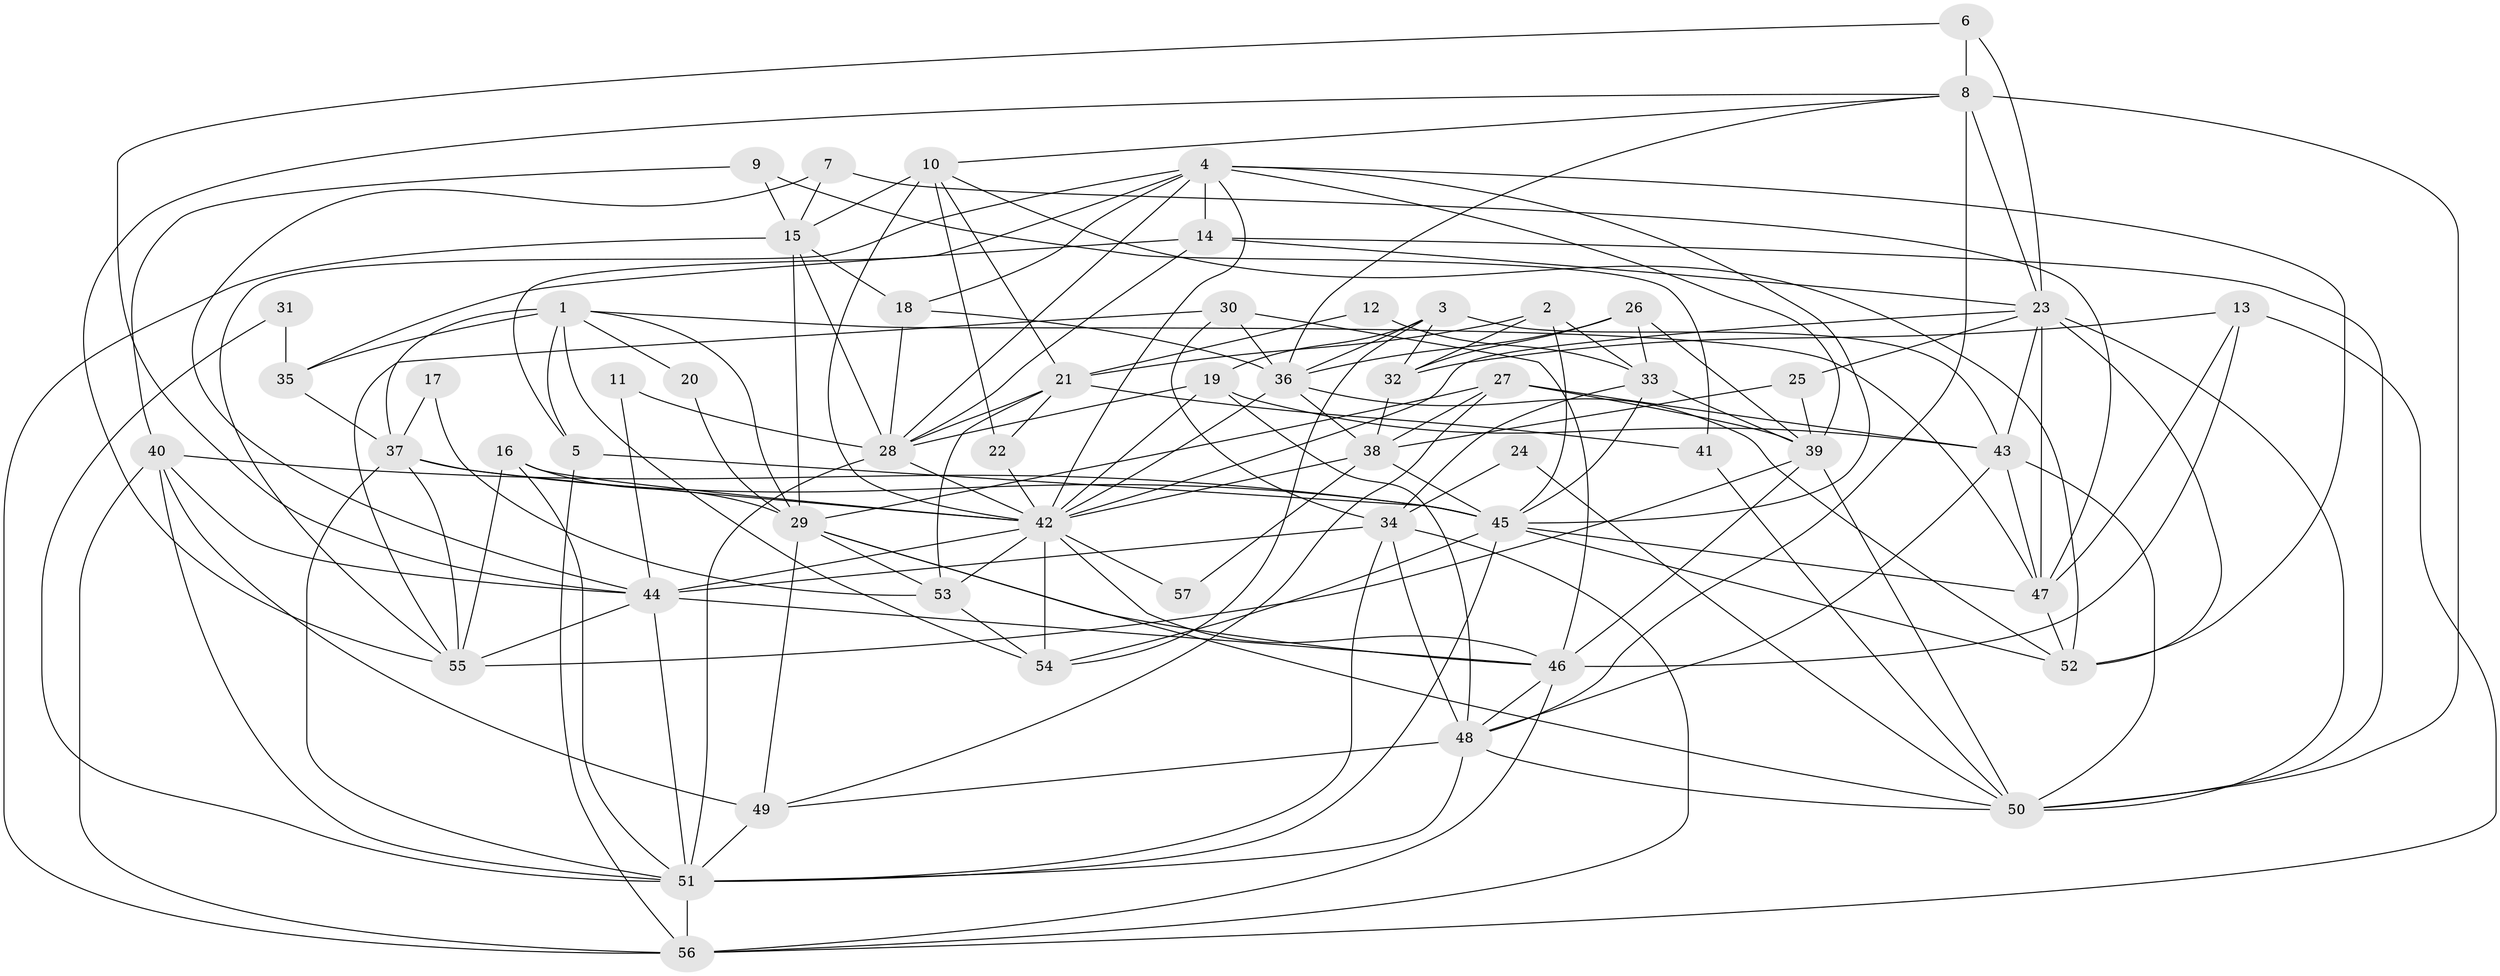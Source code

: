 // original degree distribution, {5: 0.17391304347826086, 3: 0.20869565217391303, 6: 0.10434782608695652, 2: 0.1565217391304348, 4: 0.3130434782608696, 7: 0.034782608695652174, 8: 0.008695652173913044}
// Generated by graph-tools (version 1.1) at 2025/50/03/09/25 03:50:13]
// undirected, 57 vertices, 164 edges
graph export_dot {
graph [start="1"]
  node [color=gray90,style=filled];
  1;
  2;
  3;
  4;
  5;
  6;
  7;
  8;
  9;
  10;
  11;
  12;
  13;
  14;
  15;
  16;
  17;
  18;
  19;
  20;
  21;
  22;
  23;
  24;
  25;
  26;
  27;
  28;
  29;
  30;
  31;
  32;
  33;
  34;
  35;
  36;
  37;
  38;
  39;
  40;
  41;
  42;
  43;
  44;
  45;
  46;
  47;
  48;
  49;
  50;
  51;
  52;
  53;
  54;
  55;
  56;
  57;
  1 -- 5 [weight=1.0];
  1 -- 20 [weight=1.0];
  1 -- 29 [weight=1.0];
  1 -- 35 [weight=1.0];
  1 -- 37 [weight=1.0];
  1 -- 47 [weight=1.0];
  1 -- 54 [weight=1.0];
  2 -- 21 [weight=1.0];
  2 -- 32 [weight=1.0];
  2 -- 33 [weight=1.0];
  2 -- 45 [weight=1.0];
  3 -- 19 [weight=1.0];
  3 -- 32 [weight=1.0];
  3 -- 36 [weight=1.0];
  3 -- 43 [weight=1.0];
  3 -- 54 [weight=1.0];
  4 -- 5 [weight=1.0];
  4 -- 14 [weight=1.0];
  4 -- 18 [weight=1.0];
  4 -- 28 [weight=1.0];
  4 -- 39 [weight=1.0];
  4 -- 42 [weight=1.0];
  4 -- 45 [weight=1.0];
  4 -- 52 [weight=1.0];
  4 -- 55 [weight=1.0];
  5 -- 45 [weight=1.0];
  5 -- 56 [weight=1.0];
  6 -- 8 [weight=1.0];
  6 -- 23 [weight=1.0];
  6 -- 44 [weight=1.0];
  7 -- 15 [weight=1.0];
  7 -- 44 [weight=1.0];
  7 -- 47 [weight=1.0];
  8 -- 10 [weight=1.0];
  8 -- 23 [weight=1.0];
  8 -- 36 [weight=1.0];
  8 -- 48 [weight=1.0];
  8 -- 50 [weight=2.0];
  8 -- 55 [weight=1.0];
  9 -- 15 [weight=1.0];
  9 -- 40 [weight=1.0];
  9 -- 41 [weight=1.0];
  10 -- 15 [weight=1.0];
  10 -- 21 [weight=1.0];
  10 -- 22 [weight=1.0];
  10 -- 42 [weight=1.0];
  10 -- 52 [weight=1.0];
  11 -- 28 [weight=1.0];
  11 -- 44 [weight=1.0];
  12 -- 21 [weight=1.0];
  12 -- 33 [weight=1.0];
  13 -- 32 [weight=1.0];
  13 -- 46 [weight=1.0];
  13 -- 47 [weight=1.0];
  13 -- 56 [weight=1.0];
  14 -- 23 [weight=1.0];
  14 -- 28 [weight=1.0];
  14 -- 35 [weight=1.0];
  14 -- 50 [weight=1.0];
  15 -- 18 [weight=1.0];
  15 -- 28 [weight=1.0];
  15 -- 29 [weight=1.0];
  15 -- 56 [weight=1.0];
  16 -- 29 [weight=1.0];
  16 -- 42 [weight=1.0];
  16 -- 51 [weight=1.0];
  16 -- 55 [weight=1.0];
  17 -- 37 [weight=1.0];
  17 -- 53 [weight=1.0];
  18 -- 28 [weight=1.0];
  18 -- 36 [weight=1.0];
  19 -- 28 [weight=1.0];
  19 -- 42 [weight=1.0];
  19 -- 43 [weight=1.0];
  19 -- 48 [weight=1.0];
  20 -- 29 [weight=1.0];
  21 -- 22 [weight=1.0];
  21 -- 28 [weight=1.0];
  21 -- 41 [weight=1.0];
  21 -- 53 [weight=1.0];
  22 -- 42 [weight=1.0];
  23 -- 25 [weight=1.0];
  23 -- 42 [weight=1.0];
  23 -- 43 [weight=1.0];
  23 -- 47 [weight=1.0];
  23 -- 50 [weight=1.0];
  23 -- 52 [weight=1.0];
  24 -- 34 [weight=1.0];
  24 -- 50 [weight=1.0];
  25 -- 38 [weight=1.0];
  25 -- 39 [weight=1.0];
  26 -- 32 [weight=1.0];
  26 -- 33 [weight=1.0];
  26 -- 36 [weight=1.0];
  26 -- 39 [weight=1.0];
  27 -- 29 [weight=1.0];
  27 -- 38 [weight=1.0];
  27 -- 39 [weight=1.0];
  27 -- 43 [weight=1.0];
  27 -- 49 [weight=1.0];
  28 -- 42 [weight=1.0];
  28 -- 51 [weight=1.0];
  29 -- 46 [weight=1.0];
  29 -- 49 [weight=1.0];
  29 -- 50 [weight=1.0];
  29 -- 53 [weight=1.0];
  30 -- 34 [weight=1.0];
  30 -- 36 [weight=1.0];
  30 -- 46 [weight=1.0];
  30 -- 55 [weight=1.0];
  31 -- 35 [weight=1.0];
  31 -- 51 [weight=1.0];
  32 -- 38 [weight=1.0];
  33 -- 34 [weight=1.0];
  33 -- 39 [weight=1.0];
  33 -- 45 [weight=1.0];
  34 -- 44 [weight=1.0];
  34 -- 48 [weight=1.0];
  34 -- 51 [weight=1.0];
  34 -- 56 [weight=1.0];
  35 -- 37 [weight=1.0];
  36 -- 38 [weight=1.0];
  36 -- 42 [weight=1.0];
  36 -- 52 [weight=1.0];
  37 -- 42 [weight=1.0];
  37 -- 45 [weight=2.0];
  37 -- 51 [weight=1.0];
  37 -- 55 [weight=1.0];
  38 -- 42 [weight=1.0];
  38 -- 45 [weight=1.0];
  38 -- 57 [weight=1.0];
  39 -- 46 [weight=1.0];
  39 -- 50 [weight=1.0];
  39 -- 55 [weight=1.0];
  40 -- 44 [weight=1.0];
  40 -- 45 [weight=1.0];
  40 -- 49 [weight=1.0];
  40 -- 51 [weight=1.0];
  40 -- 56 [weight=1.0];
  41 -- 50 [weight=1.0];
  42 -- 44 [weight=1.0];
  42 -- 46 [weight=1.0];
  42 -- 53 [weight=1.0];
  42 -- 54 [weight=1.0];
  42 -- 57 [weight=1.0];
  43 -- 47 [weight=1.0];
  43 -- 48 [weight=1.0];
  43 -- 50 [weight=1.0];
  44 -- 46 [weight=1.0];
  44 -- 51 [weight=1.0];
  44 -- 55 [weight=1.0];
  45 -- 47 [weight=1.0];
  45 -- 51 [weight=1.0];
  45 -- 52 [weight=1.0];
  45 -- 54 [weight=1.0];
  46 -- 48 [weight=1.0];
  46 -- 56 [weight=1.0];
  47 -- 52 [weight=1.0];
  48 -- 49 [weight=1.0];
  48 -- 50 [weight=1.0];
  48 -- 51 [weight=1.0];
  49 -- 51 [weight=1.0];
  51 -- 56 [weight=1.0];
  53 -- 54 [weight=1.0];
}
